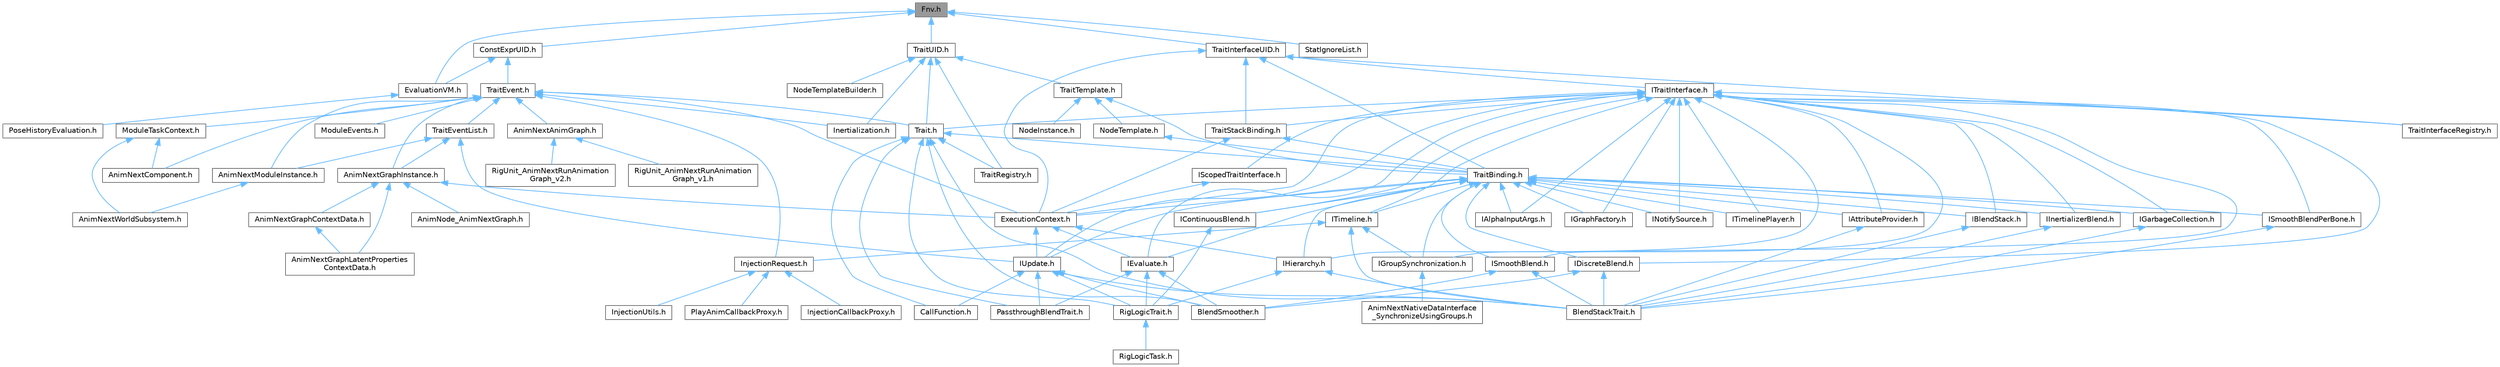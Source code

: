 digraph "Fnv.h"
{
 // INTERACTIVE_SVG=YES
 // LATEX_PDF_SIZE
  bgcolor="transparent";
  edge [fontname=Helvetica,fontsize=10,labelfontname=Helvetica,labelfontsize=10];
  node [fontname=Helvetica,fontsize=10,shape=box,height=0.2,width=0.4];
  Node1 [id="Node000001",label="Fnv.h",height=0.2,width=0.4,color="gray40", fillcolor="grey60", style="filled", fontcolor="black",tooltip=" "];
  Node1 -> Node2 [id="edge1_Node000001_Node000002",dir="back",color="steelblue1",style="solid",tooltip=" "];
  Node2 [id="Node000002",label="ConstExprUID.h",height=0.2,width=0.4,color="grey40", fillcolor="white", style="filled",URL="$d9/dc9/ConstExprUID_8h.html",tooltip=" "];
  Node2 -> Node3 [id="edge2_Node000002_Node000003",dir="back",color="steelblue1",style="solid",tooltip=" "];
  Node3 [id="Node000003",label="EvaluationVM.h",height=0.2,width=0.4,color="grey40", fillcolor="white", style="filled",URL="$d0/d71/EvaluationVM_8h.html",tooltip=" "];
  Node3 -> Node4 [id="edge3_Node000003_Node000004",dir="back",color="steelblue1",style="solid",tooltip=" "];
  Node4 [id="Node000004",label="PoseHistoryEvaluation.h",height=0.2,width=0.4,color="grey40", fillcolor="white", style="filled",URL="$d5/d97/PoseHistoryEvaluation_8h.html",tooltip=" "];
  Node2 -> Node5 [id="edge4_Node000002_Node000005",dir="back",color="steelblue1",style="solid",tooltip=" "];
  Node5 [id="Node000005",label="TraitEvent.h",height=0.2,width=0.4,color="grey40", fillcolor="white", style="filled",URL="$d7/d0a/TraitEvent_8h.html",tooltip=" "];
  Node5 -> Node6 [id="edge5_Node000005_Node000006",dir="back",color="steelblue1",style="solid",tooltip=" "];
  Node6 [id="Node000006",label="AnimNextAnimGraph.h",height=0.2,width=0.4,color="grey40", fillcolor="white", style="filled",URL="$df/daf/AnimNextAnimGraph_8h.html",tooltip=" "];
  Node6 -> Node7 [id="edge6_Node000006_Node000007",dir="back",color="steelblue1",style="solid",tooltip=" "];
  Node7 [id="Node000007",label="RigUnit_AnimNextRunAnimation\lGraph_v1.h",height=0.2,width=0.4,color="grey40", fillcolor="white", style="filled",URL="$d1/df7/RigUnit__AnimNextRunAnimationGraph__v1_8h.html",tooltip=" "];
  Node6 -> Node8 [id="edge7_Node000006_Node000008",dir="back",color="steelblue1",style="solid",tooltip=" "];
  Node8 [id="Node000008",label="RigUnit_AnimNextRunAnimation\lGraph_v2.h",height=0.2,width=0.4,color="grey40", fillcolor="white", style="filled",URL="$d6/d84/RigUnit__AnimNextRunAnimationGraph__v2_8h.html",tooltip=" "];
  Node5 -> Node9 [id="edge8_Node000005_Node000009",dir="back",color="steelblue1",style="solid",tooltip=" "];
  Node9 [id="Node000009",label="AnimNextComponent.h",height=0.2,width=0.4,color="grey40", fillcolor="white", style="filled",URL="$d2/d67/AnimNextComponent_8h.html",tooltip=" "];
  Node5 -> Node10 [id="edge9_Node000005_Node000010",dir="back",color="steelblue1",style="solid",tooltip=" "];
  Node10 [id="Node000010",label="AnimNextGraphInstance.h",height=0.2,width=0.4,color="grey40", fillcolor="white", style="filled",URL="$df/d5e/AnimNextGraphInstance_8h.html",tooltip=" "];
  Node10 -> Node11 [id="edge10_Node000010_Node000011",dir="back",color="steelblue1",style="solid",tooltip=" "];
  Node11 [id="Node000011",label="AnimNextGraphContextData.h",height=0.2,width=0.4,color="grey40", fillcolor="white", style="filled",URL="$d6/d0a/AnimNextGraphContextData_8h.html",tooltip=" "];
  Node11 -> Node12 [id="edge11_Node000011_Node000012",dir="back",color="steelblue1",style="solid",tooltip=" "];
  Node12 [id="Node000012",label="AnimNextGraphLatentProperties\lContextData.h",height=0.2,width=0.4,color="grey40", fillcolor="white", style="filled",URL="$da/d49/AnimNextGraphLatentPropertiesContextData_8h.html",tooltip=" "];
  Node10 -> Node12 [id="edge12_Node000010_Node000012",dir="back",color="steelblue1",style="solid",tooltip=" "];
  Node10 -> Node13 [id="edge13_Node000010_Node000013",dir="back",color="steelblue1",style="solid",tooltip=" "];
  Node13 [id="Node000013",label="AnimNode_AnimNextGraph.h",height=0.2,width=0.4,color="grey40", fillcolor="white", style="filled",URL="$d5/d20/AnimNode__AnimNextGraph_8h.html",tooltip=" "];
  Node10 -> Node14 [id="edge14_Node000010_Node000014",dir="back",color="steelblue1",style="solid",tooltip=" "];
  Node14 [id="Node000014",label="ExecutionContext.h",height=0.2,width=0.4,color="grey40", fillcolor="white", style="filled",URL="$d2/da1/ExecutionContext_8h.html",tooltip=" "];
  Node14 -> Node15 [id="edge15_Node000014_Node000015",dir="back",color="steelblue1",style="solid",tooltip=" "];
  Node15 [id="Node000015",label="IEvaluate.h",height=0.2,width=0.4,color="grey40", fillcolor="white", style="filled",URL="$d8/d35/IEvaluate_8h.html",tooltip=" "];
  Node15 -> Node16 [id="edge16_Node000015_Node000016",dir="back",color="steelblue1",style="solid",tooltip=" "];
  Node16 [id="Node000016",label="BlendSmoother.h",height=0.2,width=0.4,color="grey40", fillcolor="white", style="filled",URL="$d8/d3e/BlendSmoother_8h.html",tooltip=" "];
  Node15 -> Node17 [id="edge17_Node000015_Node000017",dir="back",color="steelblue1",style="solid",tooltip=" "];
  Node17 [id="Node000017",label="PassthroughBlendTrait.h",height=0.2,width=0.4,color="grey40", fillcolor="white", style="filled",URL="$d7/d0b/PassthroughBlendTrait_8h.html",tooltip=" "];
  Node15 -> Node18 [id="edge18_Node000015_Node000018",dir="back",color="steelblue1",style="solid",tooltip=" "];
  Node18 [id="Node000018",label="RigLogicTrait.h",height=0.2,width=0.4,color="grey40", fillcolor="white", style="filled",URL="$d7/dfd/RigLogicTrait_8h.html",tooltip=" "];
  Node18 -> Node19 [id="edge19_Node000018_Node000019",dir="back",color="steelblue1",style="solid",tooltip=" "];
  Node19 [id="Node000019",label="RigLogicTask.h",height=0.2,width=0.4,color="grey40", fillcolor="white", style="filled",URL="$dd/de7/RigLogicTask_8h.html",tooltip=" "];
  Node14 -> Node20 [id="edge20_Node000014_Node000020",dir="back",color="steelblue1",style="solid",tooltip=" "];
  Node20 [id="Node000020",label="IHierarchy.h",height=0.2,width=0.4,color="grey40", fillcolor="white", style="filled",URL="$d6/d76/IHierarchy_8h.html",tooltip=" "];
  Node20 -> Node21 [id="edge21_Node000020_Node000021",dir="back",color="steelblue1",style="solid",tooltip=" "];
  Node21 [id="Node000021",label="BlendStackTrait.h",height=0.2,width=0.4,color="grey40", fillcolor="white", style="filled",URL="$dd/dc9/BlendStackTrait_8h.html",tooltip=" "];
  Node20 -> Node18 [id="edge22_Node000020_Node000018",dir="back",color="steelblue1",style="solid",tooltip=" "];
  Node14 -> Node22 [id="edge23_Node000014_Node000022",dir="back",color="steelblue1",style="solid",tooltip=" "];
  Node22 [id="Node000022",label="IUpdate.h",height=0.2,width=0.4,color="grey40", fillcolor="white", style="filled",URL="$d9/d18/IUpdate_8h.html",tooltip=" "];
  Node22 -> Node16 [id="edge24_Node000022_Node000016",dir="back",color="steelblue1",style="solid",tooltip=" "];
  Node22 -> Node21 [id="edge25_Node000022_Node000021",dir="back",color="steelblue1",style="solid",tooltip=" "];
  Node22 -> Node23 [id="edge26_Node000022_Node000023",dir="back",color="steelblue1",style="solid",tooltip=" "];
  Node23 [id="Node000023",label="CallFunction.h",height=0.2,width=0.4,color="grey40", fillcolor="white", style="filled",URL="$d0/dcd/CallFunction_8h.html",tooltip=" "];
  Node22 -> Node17 [id="edge27_Node000022_Node000017",dir="back",color="steelblue1",style="solid",tooltip=" "];
  Node22 -> Node18 [id="edge28_Node000022_Node000018",dir="back",color="steelblue1",style="solid",tooltip=" "];
  Node5 -> Node24 [id="edge29_Node000005_Node000024",dir="back",color="steelblue1",style="solid",tooltip=" "];
  Node24 [id="Node000024",label="AnimNextModuleInstance.h",height=0.2,width=0.4,color="grey40", fillcolor="white", style="filled",URL="$d7/dbe/AnimNextModuleInstance_8h.html",tooltip=" "];
  Node24 -> Node25 [id="edge30_Node000024_Node000025",dir="back",color="steelblue1",style="solid",tooltip=" "];
  Node25 [id="Node000025",label="AnimNextWorldSubsystem.h",height=0.2,width=0.4,color="grey40", fillcolor="white", style="filled",URL="$df/d2f/AnimNextWorldSubsystem_8h.html",tooltip=" "];
  Node5 -> Node14 [id="edge31_Node000005_Node000014",dir="back",color="steelblue1",style="solid",tooltip=" "];
  Node5 -> Node26 [id="edge32_Node000005_Node000026",dir="back",color="steelblue1",style="solid",tooltip=" "];
  Node26 [id="Node000026",label="Inertialization.h",height=0.2,width=0.4,color="grey40", fillcolor="white", style="filled",URL="$d5/d72/Inertialization_8h.html",tooltip=" "];
  Node5 -> Node27 [id="edge33_Node000005_Node000027",dir="back",color="steelblue1",style="solid",tooltip=" "];
  Node27 [id="Node000027",label="InjectionRequest.h",height=0.2,width=0.4,color="grey40", fillcolor="white", style="filled",URL="$df/d85/InjectionRequest_8h.html",tooltip=" "];
  Node27 -> Node28 [id="edge34_Node000027_Node000028",dir="back",color="steelblue1",style="solid",tooltip=" "];
  Node28 [id="Node000028",label="InjectionCallbackProxy.h",height=0.2,width=0.4,color="grey40", fillcolor="white", style="filled",URL="$d2/df7/InjectionCallbackProxy_8h.html",tooltip=" "];
  Node27 -> Node29 [id="edge35_Node000027_Node000029",dir="back",color="steelblue1",style="solid",tooltip=" "];
  Node29 [id="Node000029",label="InjectionUtils.h",height=0.2,width=0.4,color="grey40", fillcolor="white", style="filled",URL="$de/dca/InjectionUtils_8h.html",tooltip=" "];
  Node27 -> Node30 [id="edge36_Node000027_Node000030",dir="back",color="steelblue1",style="solid",tooltip=" "];
  Node30 [id="Node000030",label="PlayAnimCallbackProxy.h",height=0.2,width=0.4,color="grey40", fillcolor="white", style="filled",URL="$d9/dd0/PlayAnimCallbackProxy_8h.html",tooltip=" "];
  Node5 -> Node31 [id="edge37_Node000005_Node000031",dir="back",color="steelblue1",style="solid",tooltip=" "];
  Node31 [id="Node000031",label="ModuleEvents.h",height=0.2,width=0.4,color="grey40", fillcolor="white", style="filled",URL="$d9/d0d/ModuleEvents_8h.html",tooltip=" "];
  Node5 -> Node32 [id="edge38_Node000005_Node000032",dir="back",color="steelblue1",style="solid",tooltip=" "];
  Node32 [id="Node000032",label="ModuleTaskContext.h",height=0.2,width=0.4,color="grey40", fillcolor="white", style="filled",URL="$d9/d36/ModuleTaskContext_8h.html",tooltip=" "];
  Node32 -> Node9 [id="edge39_Node000032_Node000009",dir="back",color="steelblue1",style="solid",tooltip=" "];
  Node32 -> Node25 [id="edge40_Node000032_Node000025",dir="back",color="steelblue1",style="solid",tooltip=" "];
  Node5 -> Node33 [id="edge41_Node000005_Node000033",dir="back",color="steelblue1",style="solid",tooltip=" "];
  Node33 [id="Node000033",label="Trait.h",height=0.2,width=0.4,color="grey40", fillcolor="white", style="filled",URL="$db/d1e/Trait_8h.html",tooltip=" "];
  Node33 -> Node16 [id="edge42_Node000033_Node000016",dir="back",color="steelblue1",style="solid",tooltip=" "];
  Node33 -> Node21 [id="edge43_Node000033_Node000021",dir="back",color="steelblue1",style="solid",tooltip=" "];
  Node33 -> Node23 [id="edge44_Node000033_Node000023",dir="back",color="steelblue1",style="solid",tooltip=" "];
  Node33 -> Node17 [id="edge45_Node000033_Node000017",dir="back",color="steelblue1",style="solid",tooltip=" "];
  Node33 -> Node18 [id="edge46_Node000033_Node000018",dir="back",color="steelblue1",style="solid",tooltip=" "];
  Node33 -> Node34 [id="edge47_Node000033_Node000034",dir="back",color="steelblue1",style="solid",tooltip=" "];
  Node34 [id="Node000034",label="TraitBinding.h",height=0.2,width=0.4,color="grey40", fillcolor="white", style="filled",URL="$d7/de2/TraitBinding_8h.html",tooltip=" "];
  Node34 -> Node14 [id="edge48_Node000034_Node000014",dir="back",color="steelblue1",style="solid",tooltip=" "];
  Node34 -> Node35 [id="edge49_Node000034_Node000035",dir="back",color="steelblue1",style="solid",tooltip=" "];
  Node35 [id="Node000035",label="IAlphaInputArgs.h",height=0.2,width=0.4,color="grey40", fillcolor="white", style="filled",URL="$d2/d7e/IAlphaInputArgs_8h.html",tooltip=" "];
  Node34 -> Node36 [id="edge50_Node000034_Node000036",dir="back",color="steelblue1",style="solid",tooltip=" "];
  Node36 [id="Node000036",label="IAttributeProvider.h",height=0.2,width=0.4,color="grey40", fillcolor="white", style="filled",URL="$dc/d22/IAttributeProvider_8h.html",tooltip=" "];
  Node36 -> Node21 [id="edge51_Node000036_Node000021",dir="back",color="steelblue1",style="solid",tooltip=" "];
  Node34 -> Node37 [id="edge52_Node000034_Node000037",dir="back",color="steelblue1",style="solid",tooltip=" "];
  Node37 [id="Node000037",label="IBlendStack.h",height=0.2,width=0.4,color="grey40", fillcolor="white", style="filled",URL="$df/d73/IBlendStack_8h.html",tooltip=" "];
  Node37 -> Node21 [id="edge53_Node000037_Node000021",dir="back",color="steelblue1",style="solid",tooltip=" "];
  Node34 -> Node38 [id="edge54_Node000034_Node000038",dir="back",color="steelblue1",style="solid",tooltip=" "];
  Node38 [id="Node000038",label="IContinuousBlend.h",height=0.2,width=0.4,color="grey40", fillcolor="white", style="filled",URL="$d6/d01/IContinuousBlend_8h.html",tooltip=" "];
  Node38 -> Node18 [id="edge55_Node000038_Node000018",dir="back",color="steelblue1",style="solid",tooltip=" "];
  Node34 -> Node39 [id="edge56_Node000034_Node000039",dir="back",color="steelblue1",style="solid",tooltip=" "];
  Node39 [id="Node000039",label="IDiscreteBlend.h",height=0.2,width=0.4,color="grey40", fillcolor="white", style="filled",URL="$d0/d07/IDiscreteBlend_8h.html",tooltip=" "];
  Node39 -> Node16 [id="edge57_Node000039_Node000016",dir="back",color="steelblue1",style="solid",tooltip=" "];
  Node39 -> Node21 [id="edge58_Node000039_Node000021",dir="back",color="steelblue1",style="solid",tooltip=" "];
  Node34 -> Node15 [id="edge59_Node000034_Node000015",dir="back",color="steelblue1",style="solid",tooltip=" "];
  Node34 -> Node40 [id="edge60_Node000034_Node000040",dir="back",color="steelblue1",style="solid",tooltip=" "];
  Node40 [id="Node000040",label="IGarbageCollection.h",height=0.2,width=0.4,color="grey40", fillcolor="white", style="filled",URL="$d9/d53/IGarbageCollection_8h.html",tooltip=" "];
  Node40 -> Node21 [id="edge61_Node000040_Node000021",dir="back",color="steelblue1",style="solid",tooltip=" "];
  Node34 -> Node41 [id="edge62_Node000034_Node000041",dir="back",color="steelblue1",style="solid",tooltip=" "];
  Node41 [id="Node000041",label="IGraphFactory.h",height=0.2,width=0.4,color="grey40", fillcolor="white", style="filled",URL="$d0/d51/IGraphFactory_8h.html",tooltip=" "];
  Node34 -> Node42 [id="edge63_Node000034_Node000042",dir="back",color="steelblue1",style="solid",tooltip=" "];
  Node42 [id="Node000042",label="IGroupSynchronization.h",height=0.2,width=0.4,color="grey40", fillcolor="white", style="filled",URL="$d0/dea/IGroupSynchronization_8h.html",tooltip=" "];
  Node42 -> Node43 [id="edge64_Node000042_Node000043",dir="back",color="steelblue1",style="solid",tooltip=" "];
  Node43 [id="Node000043",label="AnimNextNativeDataInterface\l_SynchronizeUsingGroups.h",height=0.2,width=0.4,color="grey40", fillcolor="white", style="filled",URL="$dd/d68/AnimNextNativeDataInterface__SynchronizeUsingGroups_8h.html",tooltip=" "];
  Node34 -> Node20 [id="edge65_Node000034_Node000020",dir="back",color="steelblue1",style="solid",tooltip=" "];
  Node34 -> Node44 [id="edge66_Node000034_Node000044",dir="back",color="steelblue1",style="solid",tooltip=" "];
  Node44 [id="Node000044",label="IInertializerBlend.h",height=0.2,width=0.4,color="grey40", fillcolor="white", style="filled",URL="$dc/d79/IInertializerBlend_8h.html",tooltip=" "];
  Node44 -> Node21 [id="edge67_Node000044_Node000021",dir="back",color="steelblue1",style="solid",tooltip=" "];
  Node34 -> Node45 [id="edge68_Node000034_Node000045",dir="back",color="steelblue1",style="solid",tooltip=" "];
  Node45 [id="Node000045",label="INotifySource.h",height=0.2,width=0.4,color="grey40", fillcolor="white", style="filled",URL="$d2/ddd/INotifySource_8h.html",tooltip=" "];
  Node34 -> Node46 [id="edge69_Node000034_Node000046",dir="back",color="steelblue1",style="solid",tooltip=" "];
  Node46 [id="Node000046",label="ISmoothBlend.h",height=0.2,width=0.4,color="grey40", fillcolor="white", style="filled",URL="$dd/d8f/ISmoothBlend_8h.html",tooltip=" "];
  Node46 -> Node16 [id="edge70_Node000046_Node000016",dir="back",color="steelblue1",style="solid",tooltip=" "];
  Node46 -> Node21 [id="edge71_Node000046_Node000021",dir="back",color="steelblue1",style="solid",tooltip=" "];
  Node34 -> Node47 [id="edge72_Node000034_Node000047",dir="back",color="steelblue1",style="solid",tooltip=" "];
  Node47 [id="Node000047",label="ISmoothBlendPerBone.h",height=0.2,width=0.4,color="grey40", fillcolor="white", style="filled",URL="$dc/dca/ISmoothBlendPerBone_8h.html",tooltip=" "];
  Node47 -> Node21 [id="edge73_Node000047_Node000021",dir="back",color="steelblue1",style="solid",tooltip=" "];
  Node34 -> Node48 [id="edge74_Node000034_Node000048",dir="back",color="steelblue1",style="solid",tooltip=" "];
  Node48 [id="Node000048",label="ITimeline.h",height=0.2,width=0.4,color="grey40", fillcolor="white", style="filled",URL="$d9/d1c/ITimeline_8h.html",tooltip=" "];
  Node48 -> Node21 [id="edge75_Node000048_Node000021",dir="back",color="steelblue1",style="solid",tooltip=" "];
  Node48 -> Node42 [id="edge76_Node000048_Node000042",dir="back",color="steelblue1",style="solid",tooltip=" "];
  Node48 -> Node27 [id="edge77_Node000048_Node000027",dir="back",color="steelblue1",style="solid",tooltip=" "];
  Node34 -> Node49 [id="edge78_Node000034_Node000049",dir="back",color="steelblue1",style="solid",tooltip=" "];
  Node49 [id="Node000049",label="ITimelinePlayer.h",height=0.2,width=0.4,color="grey40", fillcolor="white", style="filled",URL="$d5/dd9/ITimelinePlayer_8h.html",tooltip=" "];
  Node34 -> Node22 [id="edge79_Node000034_Node000022",dir="back",color="steelblue1",style="solid",tooltip=" "];
  Node33 -> Node50 [id="edge80_Node000033_Node000050",dir="back",color="steelblue1",style="solid",tooltip=" "];
  Node50 [id="Node000050",label="TraitRegistry.h",height=0.2,width=0.4,color="grey40", fillcolor="white", style="filled",URL="$d7/d82/TraitRegistry_8h.html",tooltip=" "];
  Node5 -> Node51 [id="edge81_Node000005_Node000051",dir="back",color="steelblue1",style="solid",tooltip=" "];
  Node51 [id="Node000051",label="TraitEventList.h",height=0.2,width=0.4,color="grey40", fillcolor="white", style="filled",URL="$d8/de9/TraitEventList_8h.html",tooltip=" "];
  Node51 -> Node10 [id="edge82_Node000051_Node000010",dir="back",color="steelblue1",style="solid",tooltip=" "];
  Node51 -> Node24 [id="edge83_Node000051_Node000024",dir="back",color="steelblue1",style="solid",tooltip=" "];
  Node51 -> Node22 [id="edge84_Node000051_Node000022",dir="back",color="steelblue1",style="solid",tooltip=" "];
  Node1 -> Node3 [id="edge85_Node000001_Node000003",dir="back",color="steelblue1",style="solid",tooltip=" "];
  Node1 -> Node52 [id="edge86_Node000001_Node000052",dir="back",color="steelblue1",style="solid",tooltip=" "];
  Node52 [id="Node000052",label="StatIgnoreList.h",height=0.2,width=0.4,color="grey40", fillcolor="white", style="filled",URL="$dc/d8f/StatIgnoreList_8h.html",tooltip=" "];
  Node1 -> Node53 [id="edge87_Node000001_Node000053",dir="back",color="steelblue1",style="solid",tooltip=" "];
  Node53 [id="Node000053",label="TraitInterfaceUID.h",height=0.2,width=0.4,color="grey40", fillcolor="white", style="filled",URL="$d2/db7/TraitInterfaceUID_8h.html",tooltip=" "];
  Node53 -> Node14 [id="edge88_Node000053_Node000014",dir="back",color="steelblue1",style="solid",tooltip=" "];
  Node53 -> Node54 [id="edge89_Node000053_Node000054",dir="back",color="steelblue1",style="solid",tooltip=" "];
  Node54 [id="Node000054",label="ITraitInterface.h",height=0.2,width=0.4,color="grey40", fillcolor="white", style="filled",URL="$d8/d6e/ITraitInterface_8h.html",tooltip=" "];
  Node54 -> Node14 [id="edge90_Node000054_Node000014",dir="back",color="steelblue1",style="solid",tooltip=" "];
  Node54 -> Node35 [id="edge91_Node000054_Node000035",dir="back",color="steelblue1",style="solid",tooltip=" "];
  Node54 -> Node36 [id="edge92_Node000054_Node000036",dir="back",color="steelblue1",style="solid",tooltip=" "];
  Node54 -> Node37 [id="edge93_Node000054_Node000037",dir="back",color="steelblue1",style="solid",tooltip=" "];
  Node54 -> Node38 [id="edge94_Node000054_Node000038",dir="back",color="steelblue1",style="solid",tooltip=" "];
  Node54 -> Node39 [id="edge95_Node000054_Node000039",dir="back",color="steelblue1",style="solid",tooltip=" "];
  Node54 -> Node15 [id="edge96_Node000054_Node000015",dir="back",color="steelblue1",style="solid",tooltip=" "];
  Node54 -> Node40 [id="edge97_Node000054_Node000040",dir="back",color="steelblue1",style="solid",tooltip=" "];
  Node54 -> Node41 [id="edge98_Node000054_Node000041",dir="back",color="steelblue1",style="solid",tooltip=" "];
  Node54 -> Node42 [id="edge99_Node000054_Node000042",dir="back",color="steelblue1",style="solid",tooltip=" "];
  Node54 -> Node20 [id="edge100_Node000054_Node000020",dir="back",color="steelblue1",style="solid",tooltip=" "];
  Node54 -> Node44 [id="edge101_Node000054_Node000044",dir="back",color="steelblue1",style="solid",tooltip=" "];
  Node54 -> Node45 [id="edge102_Node000054_Node000045",dir="back",color="steelblue1",style="solid",tooltip=" "];
  Node54 -> Node55 [id="edge103_Node000054_Node000055",dir="back",color="steelblue1",style="solid",tooltip=" "];
  Node55 [id="Node000055",label="IScopedTraitInterface.h",height=0.2,width=0.4,color="grey40", fillcolor="white", style="filled",URL="$d8/db8/IScopedTraitInterface_8h.html",tooltip=" "];
  Node55 -> Node14 [id="edge104_Node000055_Node000014",dir="back",color="steelblue1",style="solid",tooltip=" "];
  Node54 -> Node46 [id="edge105_Node000054_Node000046",dir="back",color="steelblue1",style="solid",tooltip=" "];
  Node54 -> Node47 [id="edge106_Node000054_Node000047",dir="back",color="steelblue1",style="solid",tooltip=" "];
  Node54 -> Node48 [id="edge107_Node000054_Node000048",dir="back",color="steelblue1",style="solid",tooltip=" "];
  Node54 -> Node49 [id="edge108_Node000054_Node000049",dir="back",color="steelblue1",style="solid",tooltip=" "];
  Node54 -> Node22 [id="edge109_Node000054_Node000022",dir="back",color="steelblue1",style="solid",tooltip=" "];
  Node54 -> Node33 [id="edge110_Node000054_Node000033",dir="back",color="steelblue1",style="solid",tooltip=" "];
  Node54 -> Node56 [id="edge111_Node000054_Node000056",dir="back",color="steelblue1",style="solid",tooltip=" "];
  Node56 [id="Node000056",label="TraitInterfaceRegistry.h",height=0.2,width=0.4,color="grey40", fillcolor="white", style="filled",URL="$d5/d66/TraitInterfaceRegistry_8h.html",tooltip=" "];
  Node54 -> Node57 [id="edge112_Node000054_Node000057",dir="back",color="steelblue1",style="solid",tooltip=" "];
  Node57 [id="Node000057",label="TraitStackBinding.h",height=0.2,width=0.4,color="grey40", fillcolor="white", style="filled",URL="$df/d2b/TraitStackBinding_8h.html",tooltip=" "];
  Node57 -> Node14 [id="edge113_Node000057_Node000014",dir="back",color="steelblue1",style="solid",tooltip=" "];
  Node57 -> Node34 [id="edge114_Node000057_Node000034",dir="back",color="steelblue1",style="solid",tooltip=" "];
  Node53 -> Node34 [id="edge115_Node000053_Node000034",dir="back",color="steelblue1",style="solid",tooltip=" "];
  Node53 -> Node56 [id="edge116_Node000053_Node000056",dir="back",color="steelblue1",style="solid",tooltip=" "];
  Node53 -> Node57 [id="edge117_Node000053_Node000057",dir="back",color="steelblue1",style="solid",tooltip=" "];
  Node1 -> Node58 [id="edge118_Node000001_Node000058",dir="back",color="steelblue1",style="solid",tooltip=" "];
  Node58 [id="Node000058",label="TraitUID.h",height=0.2,width=0.4,color="grey40", fillcolor="white", style="filled",URL="$d1/d6b/TraitUID_8h.html",tooltip=" "];
  Node58 -> Node26 [id="edge119_Node000058_Node000026",dir="back",color="steelblue1",style="solid",tooltip=" "];
  Node58 -> Node59 [id="edge120_Node000058_Node000059",dir="back",color="steelblue1",style="solid",tooltip=" "];
  Node59 [id="Node000059",label="NodeTemplateBuilder.h",height=0.2,width=0.4,color="grey40", fillcolor="white", style="filled",URL="$d1/d69/NodeTemplateBuilder_8h.html",tooltip=" "];
  Node58 -> Node33 [id="edge121_Node000058_Node000033",dir="back",color="steelblue1",style="solid",tooltip=" "];
  Node58 -> Node50 [id="edge122_Node000058_Node000050",dir="back",color="steelblue1",style="solid",tooltip=" "];
  Node58 -> Node60 [id="edge123_Node000058_Node000060",dir="back",color="steelblue1",style="solid",tooltip=" "];
  Node60 [id="Node000060",label="TraitTemplate.h",height=0.2,width=0.4,color="grey40", fillcolor="white", style="filled",URL="$df/df5/TraitTemplate_8h.html",tooltip=" "];
  Node60 -> Node61 [id="edge124_Node000060_Node000061",dir="back",color="steelblue1",style="solid",tooltip=" "];
  Node61 [id="Node000061",label="NodeInstance.h",height=0.2,width=0.4,color="grey40", fillcolor="white", style="filled",URL="$d2/d74/NodeInstance_8h.html",tooltip=" "];
  Node60 -> Node62 [id="edge125_Node000060_Node000062",dir="back",color="steelblue1",style="solid",tooltip=" "];
  Node62 [id="Node000062",label="NodeTemplate.h",height=0.2,width=0.4,color="grey40", fillcolor="white", style="filled",URL="$da/d26/NodeTemplate_8h.html",tooltip=" "];
  Node62 -> Node34 [id="edge126_Node000062_Node000034",dir="back",color="steelblue1",style="solid",tooltip=" "];
  Node60 -> Node34 [id="edge127_Node000060_Node000034",dir="back",color="steelblue1",style="solid",tooltip=" "];
}
